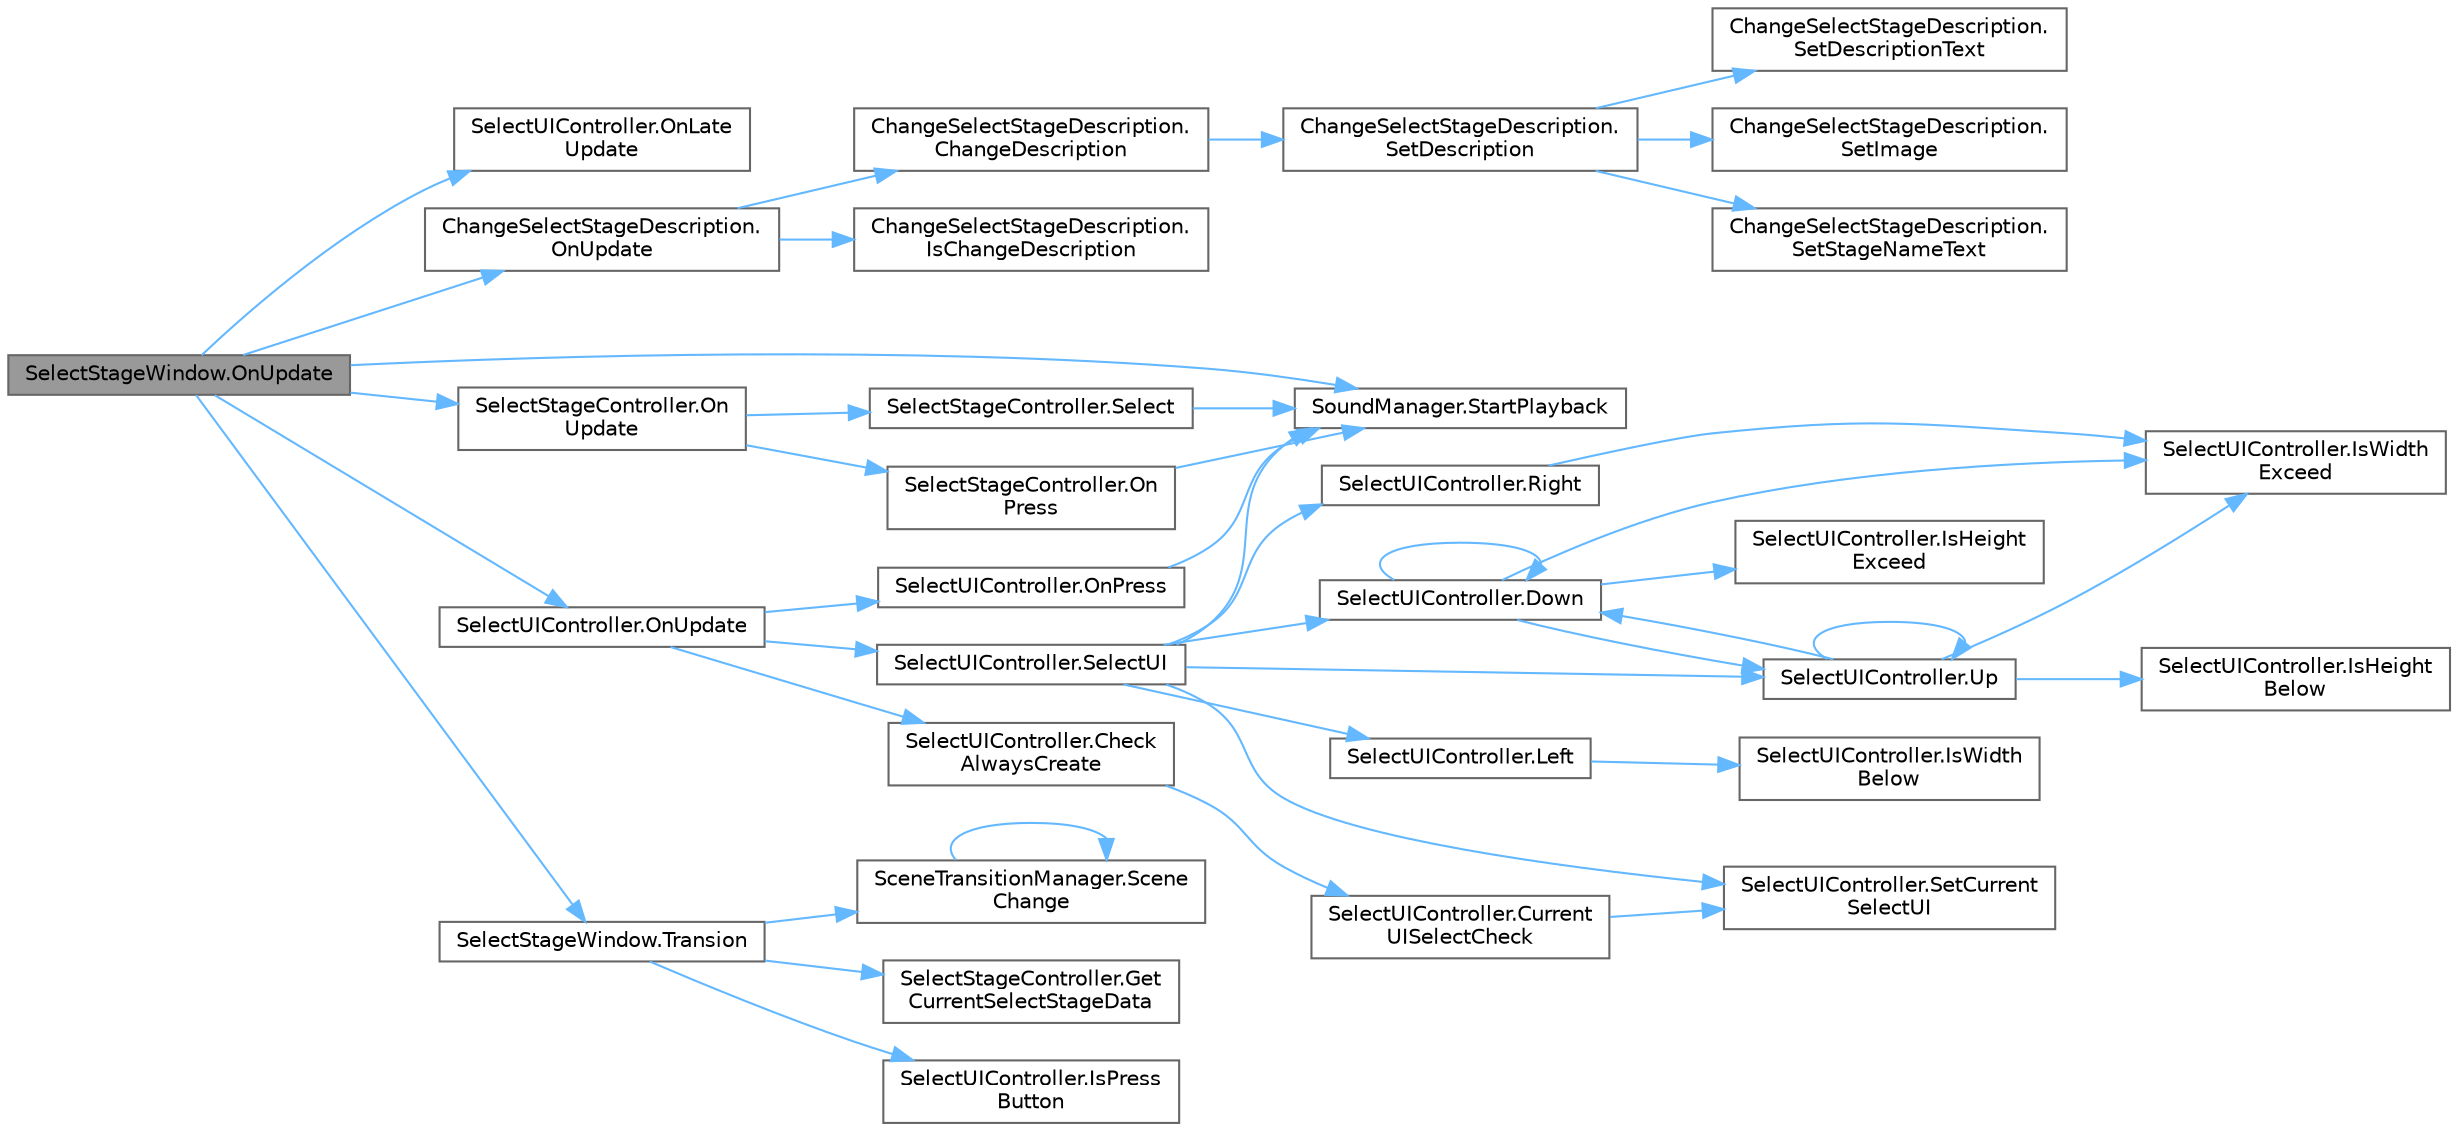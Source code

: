 digraph "SelectStageWindow.OnUpdate"
{
 // LATEX_PDF_SIZE
  bgcolor="transparent";
  edge [fontname=Helvetica,fontsize=10,labelfontname=Helvetica,labelfontsize=10];
  node [fontname=Helvetica,fontsize=10,shape=box,height=0.2,width=0.4];
  rankdir="LR";
  Node1 [id="Node000001",label="SelectStageWindow.OnUpdate",height=0.2,width=0.4,color="gray40", fillcolor="grey60", style="filled", fontcolor="black",tooltip=" "];
  Node1 -> Node2 [id="edge43_Node000001_Node000002",color="steelblue1",style="solid",tooltip=" "];
  Node2 [id="Node000002",label="SelectUIController.OnLate\lUpdate",height=0.2,width=0.4,color="grey40", fillcolor="white", style="filled",URL="$class_select_u_i_controller.html#a4c693b99fa30040236b1b5cccf671e4b",tooltip=" "];
  Node1 -> Node3 [id="edge44_Node000001_Node000003",color="steelblue1",style="solid",tooltip=" "];
  Node3 [id="Node000003",label="ChangeSelectStageDescription.\lOnUpdate",height=0.2,width=0.4,color="grey40", fillcolor="white", style="filled",URL="$class_change_select_stage_description.html#a811fe880c24bb9120286494eac17e350",tooltip=" "];
  Node3 -> Node4 [id="edge45_Node000003_Node000004",color="steelblue1",style="solid",tooltip=" "];
  Node4 [id="Node000004",label="ChangeSelectStageDescription.\lChangeDescription",height=0.2,width=0.4,color="grey40", fillcolor="white", style="filled",URL="$class_change_select_stage_description.html#a8d84aa6fcd47cfedd32e59419221619f",tooltip=" "];
  Node4 -> Node5 [id="edge46_Node000004_Node000005",color="steelblue1",style="solid",tooltip=" "];
  Node5 [id="Node000005",label="ChangeSelectStageDescription.\lSetDescription",height=0.2,width=0.4,color="grey40", fillcolor="white", style="filled",URL="$class_change_select_stage_description.html#a3a6c65ff379fa2666fc708e222d1b706",tooltip=" "];
  Node5 -> Node6 [id="edge47_Node000005_Node000006",color="steelblue1",style="solid",tooltip=" "];
  Node6 [id="Node000006",label="ChangeSelectStageDescription.\lSetDescriptionText",height=0.2,width=0.4,color="grey40", fillcolor="white", style="filled",URL="$class_change_select_stage_description.html#a1b43e65fb75c410acd63e338b7282c77",tooltip=" "];
  Node5 -> Node7 [id="edge48_Node000005_Node000007",color="steelblue1",style="solid",tooltip=" "];
  Node7 [id="Node000007",label="ChangeSelectStageDescription.\lSetImage",height=0.2,width=0.4,color="grey40", fillcolor="white", style="filled",URL="$class_change_select_stage_description.html#a1a3de280c957524edfc5c351aa82b6c5",tooltip=" "];
  Node5 -> Node8 [id="edge49_Node000005_Node000008",color="steelblue1",style="solid",tooltip=" "];
  Node8 [id="Node000008",label="ChangeSelectStageDescription.\lSetStageNameText",height=0.2,width=0.4,color="grey40", fillcolor="white", style="filled",URL="$class_change_select_stage_description.html#acfcc886911fb5484bcd4e52ebf64f02c",tooltip=" "];
  Node3 -> Node9 [id="edge50_Node000003_Node000009",color="steelblue1",style="solid",tooltip=" "];
  Node9 [id="Node000009",label="ChangeSelectStageDescription.\lIsChangeDescription",height=0.2,width=0.4,color="grey40", fillcolor="white", style="filled",URL="$class_change_select_stage_description.html#aadb32053cf4e2af2cd8782491eb8c349",tooltip=" "];
  Node1 -> Node10 [id="edge51_Node000001_Node000010",color="steelblue1",style="solid",tooltip=" "];
  Node10 [id="Node000010",label="SelectStageController.On\lUpdate",height=0.2,width=0.4,color="grey40", fillcolor="white", style="filled",URL="$class_select_stage_controller.html#a65700719303fb5efa3e0bfd7d10b2da4",tooltip=" "];
  Node10 -> Node11 [id="edge52_Node000010_Node000011",color="steelblue1",style="solid",tooltip=" "];
  Node11 [id="Node000011",label="SelectStageController.On\lPress",height=0.2,width=0.4,color="grey40", fillcolor="white", style="filled",URL="$class_select_stage_controller.html#a777ebf27ae70c9caad91fc608e6fb539",tooltip=" "];
  Node11 -> Node12 [id="edge53_Node000011_Node000012",color="steelblue1",style="solid",tooltip=" "];
  Node12 [id="Node000012",label="SoundManager.StartPlayback",height=0.2,width=0.4,color="grey40", fillcolor="white", style="filled",URL="$class_sound_manager.html#a10bc60ca27342f6574923712ef9028c5",tooltip="2Dでのサウンド再生"];
  Node10 -> Node13 [id="edge54_Node000010_Node000013",color="steelblue1",style="solid",tooltip=" "];
  Node13 [id="Node000013",label="SelectStageController.Select",height=0.2,width=0.4,color="grey40", fillcolor="white", style="filled",URL="$class_select_stage_controller.html#a21357a787ee44f06a76e1760fc119612",tooltip=" "];
  Node13 -> Node12 [id="edge55_Node000013_Node000012",color="steelblue1",style="solid",tooltip=" "];
  Node1 -> Node14 [id="edge56_Node000001_Node000014",color="steelblue1",style="solid",tooltip=" "];
  Node14 [id="Node000014",label="SelectUIController.OnUpdate",height=0.2,width=0.4,color="grey40", fillcolor="white", style="filled",URL="$class_select_u_i_controller.html#a807f9c965bdc2f43f19da12e4afa49e3",tooltip=" "];
  Node14 -> Node15 [id="edge57_Node000014_Node000015",color="steelblue1",style="solid",tooltip=" "];
  Node15 [id="Node000015",label="SelectUIController.Check\lAlwaysCreate",height=0.2,width=0.4,color="grey40", fillcolor="white", style="filled",URL="$class_select_u_i_controller.html#a80169d05bdc0964bd78900892f8dfd31",tooltip="nullのUIを取り除き、現在選択中のUIが配列外でないか確認する"];
  Node15 -> Node16 [id="edge58_Node000015_Node000016",color="steelblue1",style="solid",tooltip=" "];
  Node16 [id="Node000016",label="SelectUIController.Current\lUISelectCheck",height=0.2,width=0.4,color="grey40", fillcolor="white", style="filled",URL="$class_select_u_i_controller.html#ae9cf2e2626827aeb5979aebbd41cade1",tooltip=" "];
  Node16 -> Node17 [id="edge59_Node000016_Node000017",color="steelblue1",style="solid",tooltip=" "];
  Node17 [id="Node000017",label="SelectUIController.SetCurrent\lSelectUI",height=0.2,width=0.4,color="grey40", fillcolor="white", style="filled",URL="$class_select_u_i_controller.html#a249c887f3d648141e94af9e723ea9b8e",tooltip=" "];
  Node14 -> Node18 [id="edge60_Node000014_Node000018",color="steelblue1",style="solid",tooltip=" "];
  Node18 [id="Node000018",label="SelectUIController.OnPress",height=0.2,width=0.4,color="grey40", fillcolor="white", style="filled",URL="$class_select_u_i_controller.html#a5bdf506e8f998f51c0259978f9ce10e8",tooltip=" "];
  Node18 -> Node12 [id="edge61_Node000018_Node000012",color="steelblue1",style="solid",tooltip=" "];
  Node14 -> Node19 [id="edge62_Node000014_Node000019",color="steelblue1",style="solid",tooltip=" "];
  Node19 [id="Node000019",label="SelectUIController.SelectUI",height=0.2,width=0.4,color="grey40", fillcolor="white", style="filled",URL="$class_select_u_i_controller.html#aad575b4143546f3a7f9133ac4bd4e270",tooltip=" "];
  Node19 -> Node20 [id="edge63_Node000019_Node000020",color="steelblue1",style="solid",tooltip=" "];
  Node20 [id="Node000020",label="SelectUIController.Down",height=0.2,width=0.4,color="grey40", fillcolor="white", style="filled",URL="$class_select_u_i_controller.html#a3e210dcd4b2a8c70ff995342f24779d2",tooltip=" "];
  Node20 -> Node20 [id="edge64_Node000020_Node000020",color="steelblue1",style="solid",tooltip=" "];
  Node20 -> Node21 [id="edge65_Node000020_Node000021",color="steelblue1",style="solid",tooltip=" "];
  Node21 [id="Node000021",label="SelectUIController.IsHeight\lExceed",height=0.2,width=0.4,color="grey40", fillcolor="white", style="filled",URL="$class_select_u_i_controller.html#aecb3ff0c4ef5260dce9a2dbeee723c8d",tooltip=" "];
  Node20 -> Node22 [id="edge66_Node000020_Node000022",color="steelblue1",style="solid",tooltip=" "];
  Node22 [id="Node000022",label="SelectUIController.IsWidth\lExceed",height=0.2,width=0.4,color="grey40", fillcolor="white", style="filled",URL="$class_select_u_i_controller.html#aa300e0d1d9d36517f6a34e54cf1089ec",tooltip=" "];
  Node20 -> Node23 [id="edge67_Node000020_Node000023",color="steelblue1",style="solid",tooltip=" "];
  Node23 [id="Node000023",label="SelectUIController.Up",height=0.2,width=0.4,color="grey40", fillcolor="white", style="filled",URL="$class_select_u_i_controller.html#a480b360a0d2093e3ce8a58d260ce28d1",tooltip=" "];
  Node23 -> Node20 [id="edge68_Node000023_Node000020",color="steelblue1",style="solid",tooltip=" "];
  Node23 -> Node24 [id="edge69_Node000023_Node000024",color="steelblue1",style="solid",tooltip=" "];
  Node24 [id="Node000024",label="SelectUIController.IsHeight\lBelow",height=0.2,width=0.4,color="grey40", fillcolor="white", style="filled",URL="$class_select_u_i_controller.html#a21f92df91aa5f2aeb7b031aa2306fec5",tooltip=" "];
  Node23 -> Node22 [id="edge70_Node000023_Node000022",color="steelblue1",style="solid",tooltip=" "];
  Node23 -> Node23 [id="edge71_Node000023_Node000023",color="steelblue1",style="solid",tooltip=" "];
  Node19 -> Node25 [id="edge72_Node000019_Node000025",color="steelblue1",style="solid",tooltip=" "];
  Node25 [id="Node000025",label="SelectUIController.Left",height=0.2,width=0.4,color="grey40", fillcolor="white", style="filled",URL="$class_select_u_i_controller.html#a8daa0f381d30e9890e6f9158e6769a86",tooltip=" "];
  Node25 -> Node26 [id="edge73_Node000025_Node000026",color="steelblue1",style="solid",tooltip=" "];
  Node26 [id="Node000026",label="SelectUIController.IsWidth\lBelow",height=0.2,width=0.4,color="grey40", fillcolor="white", style="filled",URL="$class_select_u_i_controller.html#a343009c151598d9af61173cf8ddb1d6e",tooltip=" "];
  Node19 -> Node27 [id="edge74_Node000019_Node000027",color="steelblue1",style="solid",tooltip=" "];
  Node27 [id="Node000027",label="SelectUIController.Right",height=0.2,width=0.4,color="grey40", fillcolor="white", style="filled",URL="$class_select_u_i_controller.html#a6d520da967f90239281f442f12beb604",tooltip=" "];
  Node27 -> Node22 [id="edge75_Node000027_Node000022",color="steelblue1",style="solid",tooltip=" "];
  Node19 -> Node17 [id="edge76_Node000019_Node000017",color="steelblue1",style="solid",tooltip=" "];
  Node19 -> Node12 [id="edge77_Node000019_Node000012",color="steelblue1",style="solid",tooltip=" "];
  Node19 -> Node23 [id="edge78_Node000019_Node000023",color="steelblue1",style="solid",tooltip=" "];
  Node1 -> Node12 [id="edge79_Node000001_Node000012",color="steelblue1",style="solid",tooltip=" "];
  Node1 -> Node28 [id="edge80_Node000001_Node000028",color="steelblue1",style="solid",tooltip=" "];
  Node28 [id="Node000028",label="SelectStageWindow.Transion",height=0.2,width=0.4,color="grey40", fillcolor="white", style="filled",URL="$class_select_stage_window.html#a8812b525b90f12f9d3f601c79d5f8b26",tooltip=" "];
  Node28 -> Node29 [id="edge81_Node000028_Node000029",color="steelblue1",style="solid",tooltip=" "];
  Node29 [id="Node000029",label="SelectStageController.Get\lCurrentSelectStageData",height=0.2,width=0.4,color="grey40", fillcolor="white", style="filled",URL="$class_select_stage_controller.html#ac58bfcab9d0d3a633aeec76230c0f71b",tooltip=" "];
  Node28 -> Node30 [id="edge82_Node000028_Node000030",color="steelblue1",style="solid",tooltip=" "];
  Node30 [id="Node000030",label="SelectUIController.IsPress\lButton",height=0.2,width=0.4,color="grey40", fillcolor="white", style="filled",URL="$class_select_u_i_controller.html#ada35550ac0a4899a09d5f563cde41891",tooltip=" "];
  Node28 -> Node31 [id="edge83_Node000028_Node000031",color="steelblue1",style="solid",tooltip=" "];
  Node31 [id="Node000031",label="SceneTransitionManager.Scene\lChange",height=0.2,width=0.4,color="grey40", fillcolor="white", style="filled",URL="$class_scene_transition_manager.html#a57a46b1860572b2f20db95dc3ca6f2ec",tooltip=" "];
  Node31 -> Node31 [id="edge84_Node000031_Node000031",color="steelblue1",style="solid",tooltip=" "];
}
